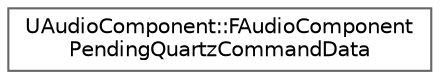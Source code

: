digraph "Graphical Class Hierarchy"
{
 // INTERACTIVE_SVG=YES
 // LATEX_PDF_SIZE
  bgcolor="transparent";
  edge [fontname=Helvetica,fontsize=10,labelfontname=Helvetica,labelfontsize=10];
  node [fontname=Helvetica,fontsize=10,shape=box,height=0.2,width=0.4];
  rankdir="LR";
  Node0 [id="Node000000",label="UAudioComponent::FAudioComponent\lPendingQuartzCommandData",height=0.2,width=0.4,color="grey40", fillcolor="white", style="filled",URL="$db/d2f/structUAudioComponent_1_1FAudioComponentPendingQuartzCommandData.html",tooltip=" "];
}
